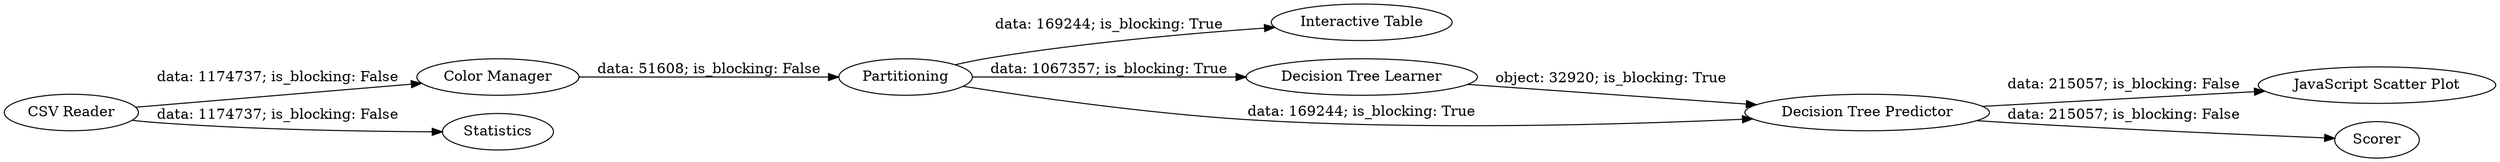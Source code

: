 digraph {
	"444515721698109524_11" [label="JavaScript Scatter Plot"]
	"444515721698109524_14" [label="CSV Reader"]
	"444515721698109524_12" [label=Scorer]
	"444515721698109524_5" [label=Partitioning]
	"444515721698109524_2" [label="Color Manager"]
	"444515721698109524_7" [label="Interactive Table"]
	"444515721698109524_10" [label="Decision Tree Learner"]
	"444515721698109524_4" [label="Decision Tree Predictor"]
	"444515721698109524_9" [label=Statistics]
	"444515721698109524_5" -> "444515721698109524_10" [label="data: 1067357; is_blocking: True"]
	"444515721698109524_5" -> "444515721698109524_4" [label="data: 169244; is_blocking: True"]
	"444515721698109524_14" -> "444515721698109524_9" [label="data: 1174737; is_blocking: False"]
	"444515721698109524_2" -> "444515721698109524_5" [label="data: 51608; is_blocking: False"]
	"444515721698109524_10" -> "444515721698109524_4" [label="object: 32920; is_blocking: True"]
	"444515721698109524_4" -> "444515721698109524_12" [label="data: 215057; is_blocking: False"]
	"444515721698109524_4" -> "444515721698109524_11" [label="data: 215057; is_blocking: False"]
	"444515721698109524_5" -> "444515721698109524_7" [label="data: 169244; is_blocking: True"]
	"444515721698109524_14" -> "444515721698109524_2" [label="data: 1174737; is_blocking: False"]
	rankdir=LR
}

